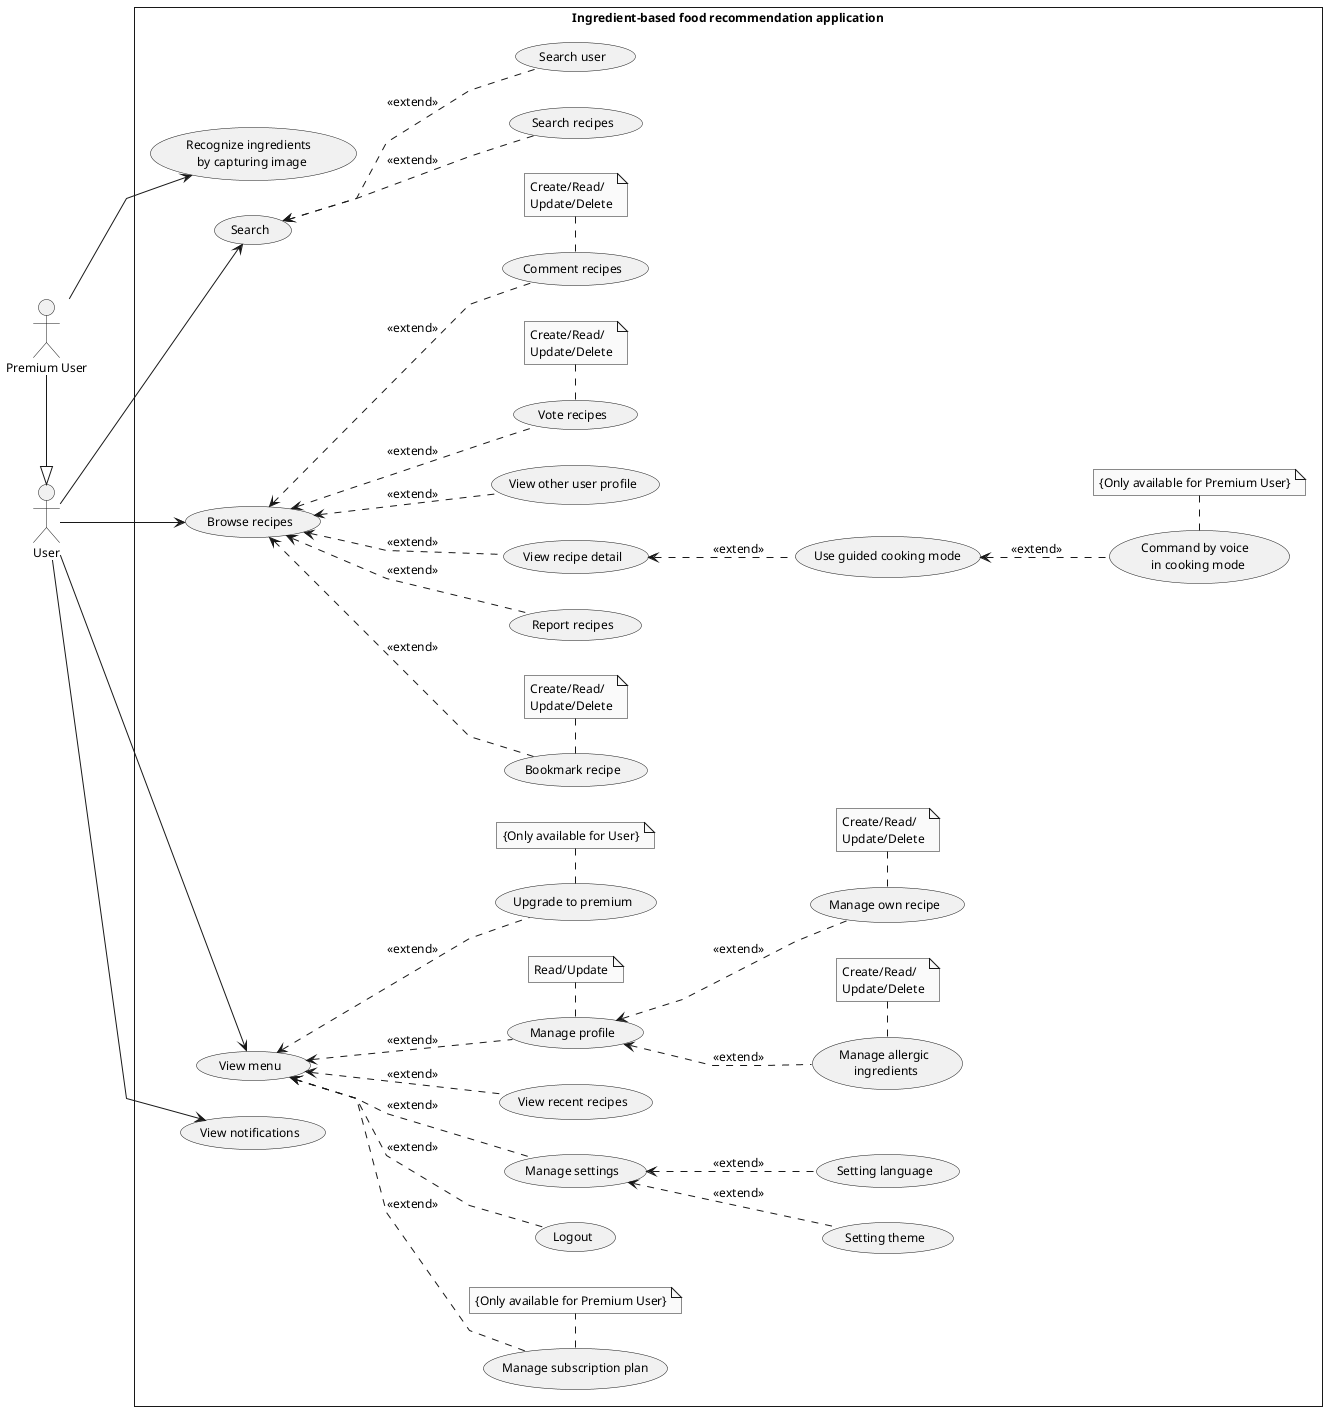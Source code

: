 @startuml UserUsecase
skinparam style strictuml
skinparam monochrome true
skinparam linetype polyline
skinparam defaultFontSize 12
left to right direction
actor "User" as user
actor "Premium User" as pUser
' actor "Admin" as admin
rectangle Ingredient-based<U+0020>food<U+0020>recommendation<U+0020>application {
    usecase "Logout" as ucLogout

    usecase "Search" as ucSearch
    usecase "Search recipes" as ucSearchRecipes
    usecase "Search user" as ucSearchUser

    usecase "Browse recipes" as ucBrowseRecipes
    usecase "Vote recipes" as ucVoteRecipe
    usecase "Comment recipes" as ucCmtRecipe
    usecase "Report recipes" as ucReportRecipe
    usecase "Bookmark recipe" as ucBookmarkRecipe
    usecase "View recipe detail" as ucViewRecipeDetail
    usecase "Use guided cooking mode" as ucGuidedCCM
    usecase "View other user profile" as ucViewUSProfile

    usecase "View menu" as ucViewMenu
    usecase "Manage profile" as ucManageProfile
    usecase "Manage own recipe" as ucManageRecipe
    usecase "Manage allergic\n ingredients" as ucManageAller
    usecase "Manage settings" as ucManageSetting
    usecase "Setting language" as ucSetLang
    usecase "Setting theme" as ucSetTheme
    usecase "View recent recipes" as ucViewRecentRecipes
    usecase "Upgrade to premium" as ucUpgradeToPremium

    usecase "View notifications" as ucViewNotif
    note "Create/Read/\nUpdate/Delete" as noteManageRecipe
    note "Create/Read/\nUpdate/Delete" as noteManageAller
    note "Read/Update" as noteManageProfile
    note "Create/Read/\nUpdate/Delete" as noteVoteRecipe
    note "Create/Read/\nUpdate/Delete" as noteCmtRecipe
    note "Create/Read/\nUpdate/Delete" as noteBookmarkRecipe
    note "{Only available for User}" as noteUpgradeToPremium

    
'   usecase "View statistic" as ucViewStatistic
'   usecase "View report" as ucViewRepost
'   usecase "Administer users" as ucAdmUser
'   usecase "Administer permission" as ucAdmPermis
'   usecase "Administer recipes" as ucAdmRecipe
'   usecase "Administer recipes" as ucAdmRecipes
'   usecase "Administer ingredients" as ucAdmIngre
    user --> ucSearch
        ucSearch <.. ucSearchUser : <<extend>>
        ucSearch <.. ucSearchRecipes : <<extend>>

    user --> ucBrowseRecipes
        ucBrowseRecipes <.. ucVoteRecipe : <<extend>>
            ucVoteRecipe . noteVoteRecipe
        ucBrowseRecipes <.. ucCmtRecipe : <<extend>>
            ucCmtRecipe . noteCmtRecipe
        ucBrowseRecipes <.. ucReportRecipe : <<extend>>
        ucBrowseRecipes <.. ucViewRecipeDetail : <<extend>>
            ucViewRecipeDetail <.. ucGuidedCCM : <<extend>>
        ucBrowseRecipes <.. ucBookmarkRecipe : <<extend>>
            ucBookmarkRecipe . noteBookmarkRecipe
        ucBrowseRecipes <.. ucViewUSProfile : <<extend>>

    user --> ucViewMenu
        ucViewMenu <.. ucManageProfile : <<extend>>
            ucManageProfile . noteManageProfile
            ucManageProfile <.. ucManageRecipe : <<extend>>
                ucManageRecipe . noteManageRecipe
            ucManageProfile <.. ucManageAller : <<extend>>
                ucManageAller . noteManageAller
        ucViewMenu <.. ucManageSetting : <<extend>>
            ucManageSetting <.. ucSetLang : <<extend>>
            ucManageSetting <.. ucSetTheme : <<extend>>
        ucViewMenu <.. ucViewRecentRecipes : <<extend>>
        ucViewMenu <.. ucUpgradeToPremium : <<extend>>
            ucUpgradeToPremium . noteUpgradeToPremium
        ucViewMenu <.. ucLogout : <<extend>>

    user --> ucViewNotif


    usecase "Command by voice \n in cooking mode" as ucCommandVoiceCCM
    usecase "Recognize ingredients \n by capturing image" as ucRecognizeIngre
    usecase "Manage subscription plan" as ucMngSubcriptPlan

    note "{Only available for Premium User}" as noteMngSubcriptPlan
    note "{Only available for Premium User}" as noteCommandVoiceCCM


    pUser -|> user
    pUser --> ucRecognizeIngre
    ucGuidedCCM <.. ucCommandVoiceCCM : <<extend>>
        ucCommandVoiceCCM . noteCommandVoiceCCM
    ucViewMenu <.. ucMngSubcriptPlan : <<extend>>
        ucMngSubcriptPlan . noteMngSubcriptPlan
}

@enduml
